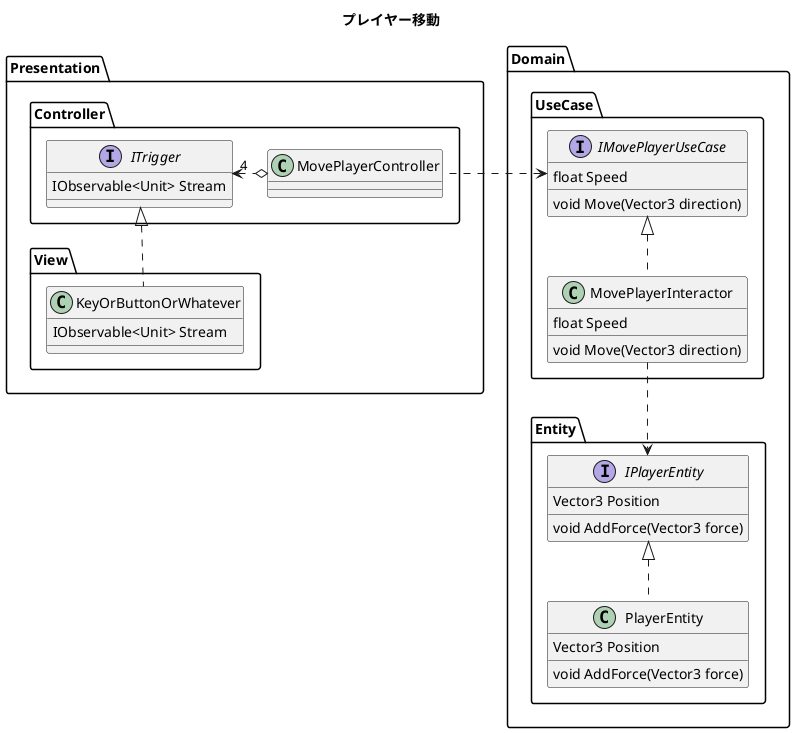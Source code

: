 @startuml

title プレイヤー移動

package Domain {
    package Entity {
        interface IPlayerEntity {
            Vector3 Position
            void AddForce(Vector3 force)
        }
        class PlayerEntity {
            Vector3 Position
            void AddForce(Vector3 force)
        }
    }
    package UseCase {
        interface IMovePlayerUseCase {
            float Speed
            void Move(Vector3 direction)
        }
        class MovePlayerInteractor {
            float Speed
            void Move(Vector3 direction)
        }
    }
}
package Presentation {
    package Controller {
        interface ITrigger {
            IObservable<Unit> Stream
        }
        class MovePlayerController {
        }
    }
    package View {
        class KeyOrButtonOrWhatever {
            IObservable<Unit> Stream
        }
    }
}

IPlayerEntity <|.. PlayerEntity

IMovePlayerUseCase <|.. MovePlayerInteractor
MovePlayerInteractor ..> IPlayerEntity

MovePlayerController o.left.> "4" ITrigger
MovePlayerController .left.> IMovePlayerUseCase

ITrigger <|.. KeyOrButtonOrWhatever


@enduml